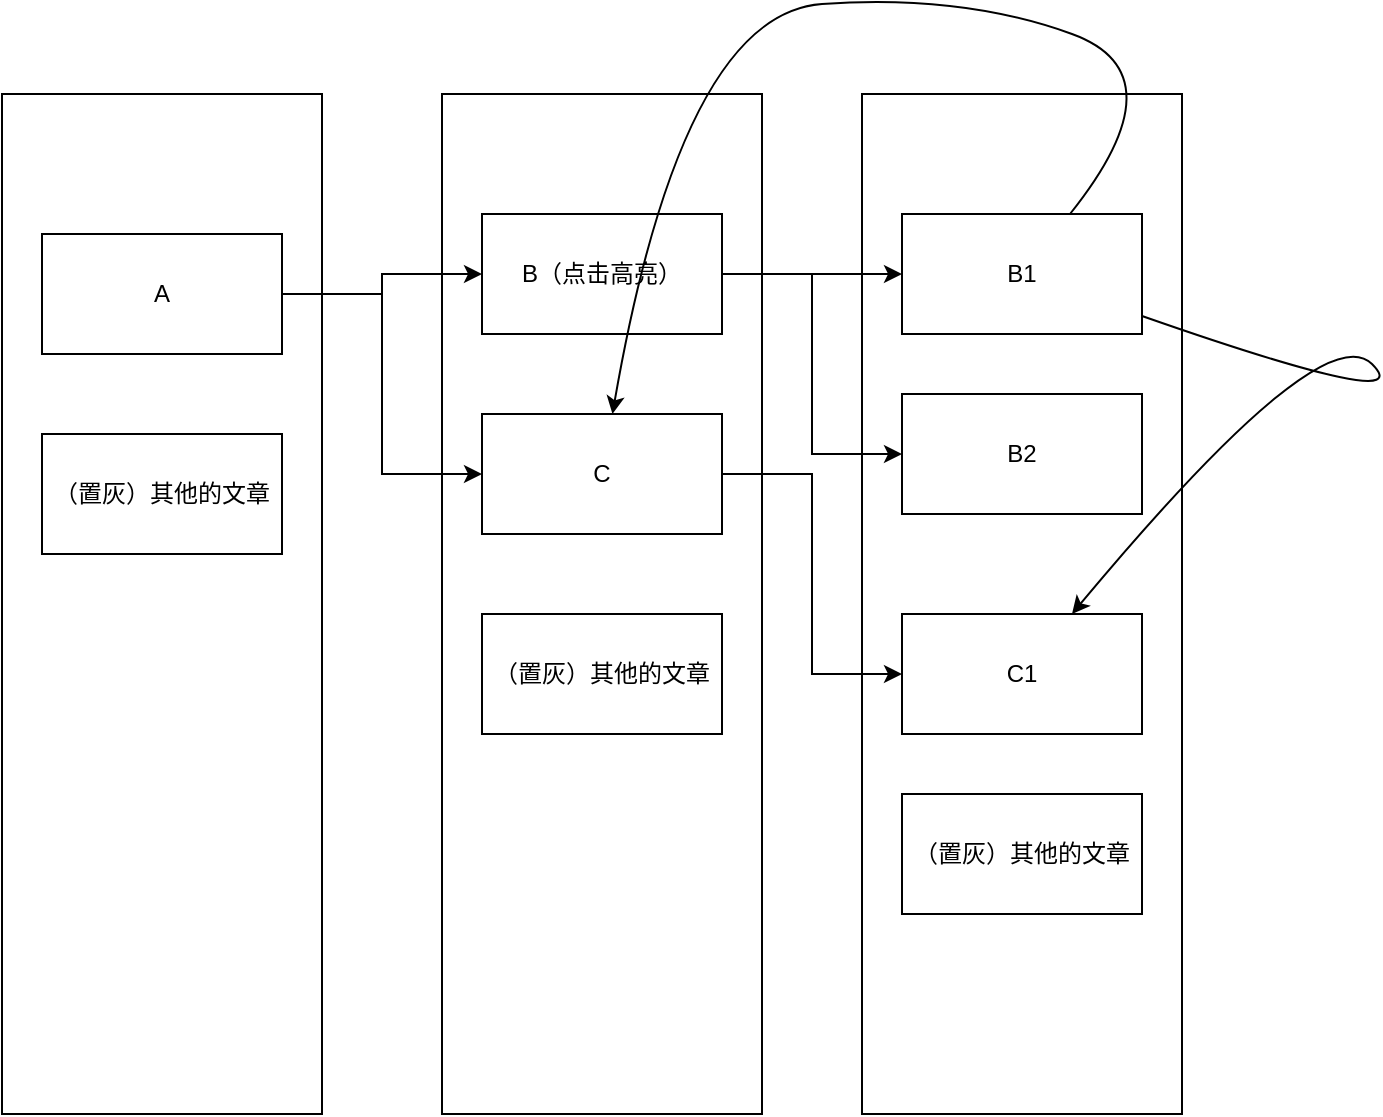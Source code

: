 <mxfile version="18.0.2" type="github">
  <diagram id="O8RzOwunAcSiAiOfZV96" name="Page-1">
    <mxGraphModel dx="1422" dy="762" grid="1" gridSize="10" guides="1" tooltips="1" connect="1" arrows="1" fold="1" page="1" pageScale="1" pageWidth="827" pageHeight="1169" math="0" shadow="0">
      <root>
        <mxCell id="0" />
        <mxCell id="1" parent="0" />
        <mxCell id="JIwNZES6iCdUXcAtU9gG-10" value="" style="rounded=0;whiteSpace=wrap;html=1;" vertex="1" parent="1">
          <mxGeometry x="470" y="140" width="160" height="510" as="geometry" />
        </mxCell>
        <mxCell id="JIwNZES6iCdUXcAtU9gG-2" value="" style="rounded=0;whiteSpace=wrap;html=1;" vertex="1" parent="1">
          <mxGeometry x="40" y="140" width="160" height="510" as="geometry" />
        </mxCell>
        <mxCell id="JIwNZES6iCdUXcAtU9gG-3" value="" style="rounded=0;whiteSpace=wrap;html=1;" vertex="1" parent="1">
          <mxGeometry x="260" y="140" width="160" height="510" as="geometry" />
        </mxCell>
        <mxCell id="JIwNZES6iCdUXcAtU9gG-8" style="edgeStyle=orthogonalEdgeStyle;rounded=0;orthogonalLoop=1;jettySize=auto;html=1;" edge="1" parent="1" source="JIwNZES6iCdUXcAtU9gG-1" target="JIwNZES6iCdUXcAtU9gG-4">
          <mxGeometry relative="1" as="geometry" />
        </mxCell>
        <mxCell id="JIwNZES6iCdUXcAtU9gG-9" style="edgeStyle=orthogonalEdgeStyle;rounded=0;orthogonalLoop=1;jettySize=auto;html=1;entryX=0;entryY=0.5;entryDx=0;entryDy=0;" edge="1" parent="1" source="JIwNZES6iCdUXcAtU9gG-1" target="JIwNZES6iCdUXcAtU9gG-5">
          <mxGeometry relative="1" as="geometry" />
        </mxCell>
        <mxCell id="JIwNZES6iCdUXcAtU9gG-1" value="A" style="rounded=0;whiteSpace=wrap;html=1;" vertex="1" parent="1">
          <mxGeometry x="60" y="210" width="120" height="60" as="geometry" />
        </mxCell>
        <mxCell id="JIwNZES6iCdUXcAtU9gG-13" style="edgeStyle=orthogonalEdgeStyle;rounded=0;orthogonalLoop=1;jettySize=auto;html=1;" edge="1" parent="1" source="JIwNZES6iCdUXcAtU9gG-4" target="JIwNZES6iCdUXcAtU9gG-11">
          <mxGeometry relative="1" as="geometry" />
        </mxCell>
        <mxCell id="JIwNZES6iCdUXcAtU9gG-14" style="edgeStyle=orthogonalEdgeStyle;rounded=0;orthogonalLoop=1;jettySize=auto;html=1;entryX=0;entryY=0.5;entryDx=0;entryDy=0;" edge="1" parent="1" source="JIwNZES6iCdUXcAtU9gG-4" target="JIwNZES6iCdUXcAtU9gG-12">
          <mxGeometry relative="1" as="geometry" />
        </mxCell>
        <mxCell id="JIwNZES6iCdUXcAtU9gG-4" value="B（点击高亮）" style="rounded=0;whiteSpace=wrap;html=1;" vertex="1" parent="1">
          <mxGeometry x="280" y="200" width="120" height="60" as="geometry" />
        </mxCell>
        <mxCell id="JIwNZES6iCdUXcAtU9gG-16" style="edgeStyle=orthogonalEdgeStyle;rounded=0;orthogonalLoop=1;jettySize=auto;html=1;entryX=0;entryY=0.5;entryDx=0;entryDy=0;" edge="1" parent="1" source="JIwNZES6iCdUXcAtU9gG-5" target="JIwNZES6iCdUXcAtU9gG-15">
          <mxGeometry relative="1" as="geometry" />
        </mxCell>
        <mxCell id="JIwNZES6iCdUXcAtU9gG-5" value="C" style="rounded=0;whiteSpace=wrap;html=1;" vertex="1" parent="1">
          <mxGeometry x="280" y="300" width="120" height="60" as="geometry" />
        </mxCell>
        <mxCell id="JIwNZES6iCdUXcAtU9gG-6" value="（置灰）其他的文章" style="rounded=0;whiteSpace=wrap;html=1;" vertex="1" parent="1">
          <mxGeometry x="280" y="400" width="120" height="60" as="geometry" />
        </mxCell>
        <mxCell id="JIwNZES6iCdUXcAtU9gG-7" value="（置灰）其他的文章" style="rounded=0;whiteSpace=wrap;html=1;" vertex="1" parent="1">
          <mxGeometry x="60" y="310" width="120" height="60" as="geometry" />
        </mxCell>
        <mxCell id="JIwNZES6iCdUXcAtU9gG-11" value="B1" style="rounded=0;whiteSpace=wrap;html=1;" vertex="1" parent="1">
          <mxGeometry x="490" y="200" width="120" height="60" as="geometry" />
        </mxCell>
        <mxCell id="JIwNZES6iCdUXcAtU9gG-12" value="B2" style="rounded=0;whiteSpace=wrap;html=1;" vertex="1" parent="1">
          <mxGeometry x="490" y="290" width="120" height="60" as="geometry" />
        </mxCell>
        <mxCell id="JIwNZES6iCdUXcAtU9gG-15" value="C1" style="rounded=0;whiteSpace=wrap;html=1;" vertex="1" parent="1">
          <mxGeometry x="490" y="400" width="120" height="60" as="geometry" />
        </mxCell>
        <mxCell id="JIwNZES6iCdUXcAtU9gG-17" value="" style="curved=1;endArrow=classic;html=1;rounded=0;" edge="1" parent="1" source="JIwNZES6iCdUXcAtU9gG-11" target="JIwNZES6iCdUXcAtU9gG-5">
          <mxGeometry width="50" height="50" relative="1" as="geometry">
            <mxPoint x="640" y="130" as="sourcePoint" />
            <mxPoint x="690" y="80" as="targetPoint" />
            <Array as="points">
              <mxPoint x="630" y="130" />
              <mxPoint x="520" y="90" />
              <mxPoint x="380" y="100" />
            </Array>
          </mxGeometry>
        </mxCell>
        <mxCell id="JIwNZES6iCdUXcAtU9gG-18" value="" style="curved=1;endArrow=classic;html=1;rounded=0;" edge="1" parent="1" source="JIwNZES6iCdUXcAtU9gG-11" target="JIwNZES6iCdUXcAtU9gG-15">
          <mxGeometry width="50" height="50" relative="1" as="geometry">
            <mxPoint x="700" y="300" as="sourcePoint" />
            <mxPoint x="750" y="250" as="targetPoint" />
            <Array as="points">
              <mxPoint x="750" y="300" />
              <mxPoint x="700" y="250" />
            </Array>
          </mxGeometry>
        </mxCell>
        <mxCell id="JIwNZES6iCdUXcAtU9gG-19" value="（置灰）其他的文章" style="rounded=0;whiteSpace=wrap;html=1;" vertex="1" parent="1">
          <mxGeometry x="490" y="490" width="120" height="60" as="geometry" />
        </mxCell>
      </root>
    </mxGraphModel>
  </diagram>
</mxfile>
